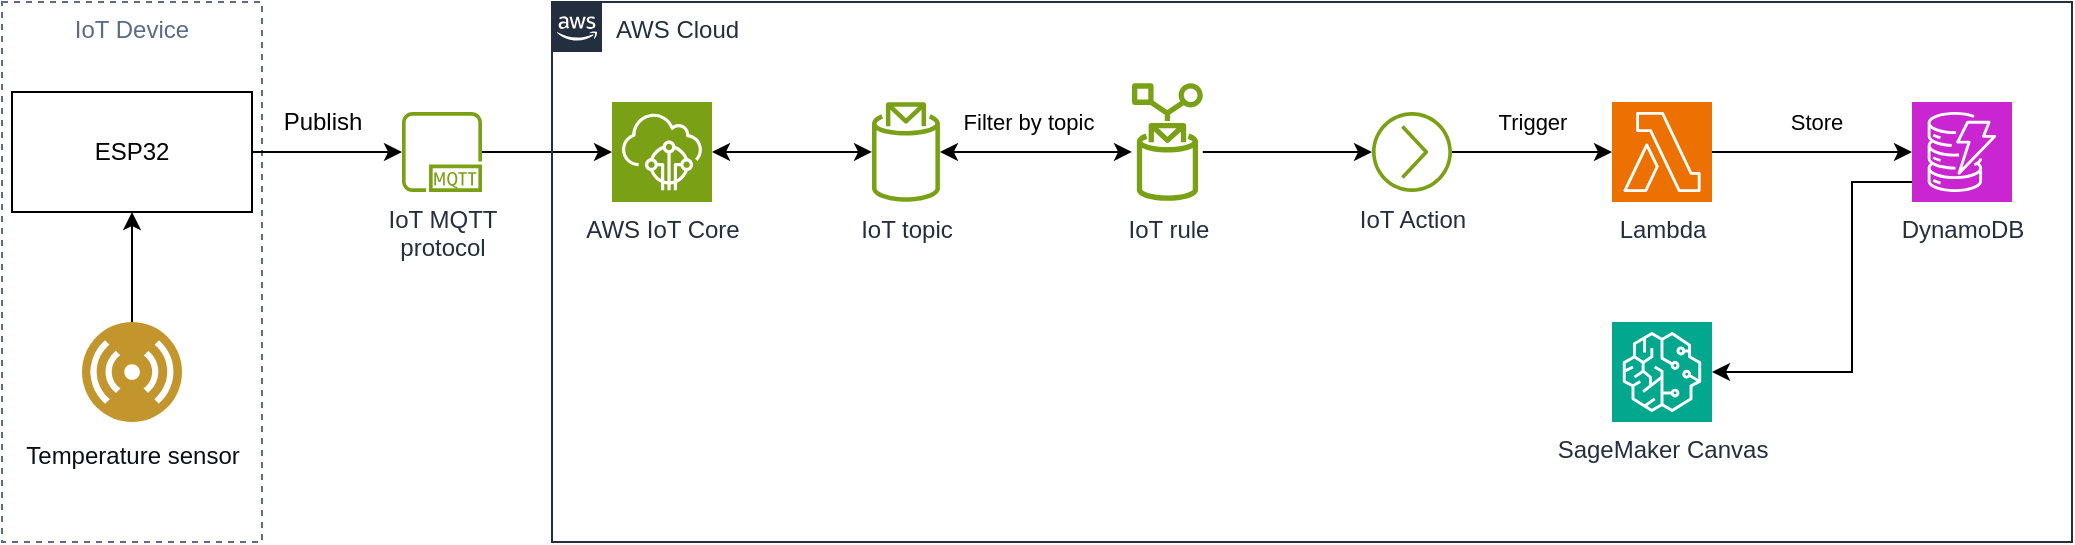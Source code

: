 <mxfile version="24.7.17">
  <diagram name="Page-1" id="6-AEnYXzVyYXW8w1BBr7">
    <mxGraphModel dx="1736" dy="638" grid="1" gridSize="10" guides="1" tooltips="1" connect="1" arrows="1" fold="1" page="1" pageScale="1" pageWidth="850" pageHeight="1100" math="0" shadow="0">
      <root>
        <mxCell id="0" />
        <mxCell id="1" parent="0" />
        <mxCell id="yKVFeZzlw9dIkUo7HsWC-3" value="IoT Device" style="fillColor=none;strokeColor=#5A6C86;dashed=1;verticalAlign=top;fontStyle=0;fontColor=#5A6C86;whiteSpace=wrap;html=1;" vertex="1" parent="1">
          <mxGeometry x="225" y="60" width="130" height="270" as="geometry" />
        </mxCell>
        <mxCell id="yKVFeZzlw9dIkUo7HsWC-29" style="edgeStyle=orthogonalEdgeStyle;rounded=0;orthogonalLoop=1;jettySize=auto;html=1;" edge="1" parent="1" source="yKVFeZzlw9dIkUo7HsWC-2" target="yKVFeZzlw9dIkUo7HsWC-10">
          <mxGeometry relative="1" as="geometry" />
        </mxCell>
        <mxCell id="yKVFeZzlw9dIkUo7HsWC-2" value="&lt;div&gt;ESP32&lt;/div&gt;" style="rounded=0;whiteSpace=wrap;html=1;" vertex="1" parent="1">
          <mxGeometry x="230" y="105" width="120" height="60" as="geometry" />
        </mxCell>
        <mxCell id="yKVFeZzlw9dIkUo7HsWC-9" style="edgeStyle=orthogonalEdgeStyle;rounded=0;orthogonalLoop=1;jettySize=auto;html=1;" edge="1" parent="1" source="yKVFeZzlw9dIkUo7HsWC-5" target="yKVFeZzlw9dIkUo7HsWC-2">
          <mxGeometry relative="1" as="geometry" />
        </mxCell>
        <mxCell id="yKVFeZzlw9dIkUo7HsWC-5" value="&lt;p style=&quot;line-height: 0%;&quot;&gt;&lt;font color=&quot;#091019&quot;&gt;Temperature sensor&lt;/font&gt;&lt;/p&gt;" style="image;aspect=fixed;perimeter=ellipsePerimeter;html=1;align=center;shadow=0;dashed=0;fontColor=#4277BB;labelBackgroundColor=default;fontSize=12;spacingTop=0;image=img/lib/ibm/users/sensor.svg;flipV=0;flipH=1;labelPosition=center;verticalLabelPosition=bottom;verticalAlign=top;textDirection=ltr;spacing=0;" vertex="1" parent="1">
          <mxGeometry x="265" y="220" width="50" height="50" as="geometry" />
        </mxCell>
        <mxCell id="yKVFeZzlw9dIkUo7HsWC-30" style="edgeStyle=orthogonalEdgeStyle;rounded=0;orthogonalLoop=1;jettySize=auto;html=1;" edge="1" parent="1" source="yKVFeZzlw9dIkUo7HsWC-10" target="yKVFeZzlw9dIkUo7HsWC-14">
          <mxGeometry relative="1" as="geometry" />
        </mxCell>
        <mxCell id="yKVFeZzlw9dIkUo7HsWC-10" value="IoT MQTT&lt;br&gt;protocol" style="sketch=0;outlineConnect=0;fontColor=#232F3E;gradientColor=none;fillColor=#7AA116;strokeColor=none;dashed=0;verticalLabelPosition=bottom;verticalAlign=top;align=center;html=1;fontSize=12;fontStyle=0;aspect=fixed;pointerEvents=1;shape=mxgraph.aws4.mqtt_protocol;" vertex="1" parent="1">
          <mxGeometry x="425" y="115" width="40" height="40" as="geometry" />
        </mxCell>
        <mxCell id="yKVFeZzlw9dIkUo7HsWC-12" value="Publish" style="text;html=1;align=center;verticalAlign=middle;resizable=0;points=[];autosize=1;strokeColor=none;fillColor=none;" vertex="1" parent="1">
          <mxGeometry x="355" y="105" width="60" height="30" as="geometry" />
        </mxCell>
        <mxCell id="yKVFeZzlw9dIkUo7HsWC-13" value="AWS Cloud" style="points=[[0,0],[0.25,0],[0.5,0],[0.75,0],[1,0],[1,0.25],[1,0.5],[1,0.75],[1,1],[0.75,1],[0.5,1],[0.25,1],[0,1],[0,0.75],[0,0.5],[0,0.25]];outlineConnect=0;gradientColor=none;html=1;whiteSpace=wrap;fontSize=12;fontStyle=0;container=1;pointerEvents=0;collapsible=0;recursiveResize=0;shape=mxgraph.aws4.group;grIcon=mxgraph.aws4.group_aws_cloud_alt;strokeColor=#232F3E;fillColor=none;verticalAlign=top;align=left;spacingLeft=30;fontColor=#232F3E;dashed=0;" vertex="1" parent="1">
          <mxGeometry x="500" y="60" width="760" height="270" as="geometry" />
        </mxCell>
        <mxCell id="yKVFeZzlw9dIkUo7HsWC-17" style="edgeStyle=orthogonalEdgeStyle;rounded=0;orthogonalLoop=1;jettySize=auto;html=1;startArrow=classic;startFill=1;" edge="1" parent="yKVFeZzlw9dIkUo7HsWC-13" source="yKVFeZzlw9dIkUo7HsWC-14" target="yKVFeZzlw9dIkUo7HsWC-16">
          <mxGeometry relative="1" as="geometry" />
        </mxCell>
        <mxCell id="yKVFeZzlw9dIkUo7HsWC-14" value="AWS IoT Core" style="sketch=0;points=[[0,0,0],[0.25,0,0],[0.5,0,0],[0.75,0,0],[1,0,0],[0,1,0],[0.25,1,0],[0.5,1,0],[0.75,1,0],[1,1,0],[0,0.25,0],[0,0.5,0],[0,0.75,0],[1,0.25,0],[1,0.5,0],[1,0.75,0]];outlineConnect=0;fontColor=#232F3E;fillColor=#7AA116;strokeColor=#ffffff;dashed=0;verticalLabelPosition=bottom;verticalAlign=top;align=center;html=1;fontSize=12;fontStyle=0;aspect=fixed;shape=mxgraph.aws4.resourceIcon;resIcon=mxgraph.aws4.iot_core;" vertex="1" parent="yKVFeZzlw9dIkUo7HsWC-13">
          <mxGeometry x="30" y="50" width="50" height="50" as="geometry" />
        </mxCell>
        <mxCell id="yKVFeZzlw9dIkUo7HsWC-18" style="edgeStyle=orthogonalEdgeStyle;rounded=0;orthogonalLoop=1;jettySize=auto;html=1;startArrow=classic;startFill=1;" edge="1" parent="yKVFeZzlw9dIkUo7HsWC-13" source="yKVFeZzlw9dIkUo7HsWC-16" target="yKVFeZzlw9dIkUo7HsWC-15">
          <mxGeometry relative="1" as="geometry">
            <Array as="points">
              <mxPoint x="270" y="75" />
              <mxPoint x="270" y="75" />
            </Array>
          </mxGeometry>
        </mxCell>
        <mxCell id="yKVFeZzlw9dIkUo7HsWC-19" value="Filter by topic" style="edgeLabel;html=1;align=center;verticalAlign=middle;resizable=0;points=[];" vertex="1" connectable="0" parent="yKVFeZzlw9dIkUo7HsWC-18">
          <mxGeometry x="-0.093" relative="1" as="geometry">
            <mxPoint y="-15" as="offset" />
          </mxGeometry>
        </mxCell>
        <mxCell id="yKVFeZzlw9dIkUo7HsWC-16" value="IoT topic" style="sketch=0;outlineConnect=0;fontColor=#232F3E;gradientColor=none;fillColor=#7AA116;strokeColor=none;dashed=0;verticalLabelPosition=bottom;verticalAlign=top;align=center;html=1;fontSize=12;fontStyle=0;aspect=fixed;pointerEvents=1;shape=mxgraph.aws4.topic_2;" vertex="1" parent="yKVFeZzlw9dIkUo7HsWC-13">
          <mxGeometry x="160" y="50" width="33.97" height="50" as="geometry" />
        </mxCell>
        <mxCell id="yKVFeZzlw9dIkUo7HsWC-22" style="edgeStyle=orthogonalEdgeStyle;rounded=0;orthogonalLoop=1;jettySize=auto;html=1;" edge="1" parent="yKVFeZzlw9dIkUo7HsWC-13" source="yKVFeZzlw9dIkUo7HsWC-15" target="yKVFeZzlw9dIkUo7HsWC-20">
          <mxGeometry relative="1" as="geometry">
            <Array as="points">
              <mxPoint x="340" y="75" />
              <mxPoint x="340" y="75" />
            </Array>
          </mxGeometry>
        </mxCell>
        <mxCell id="yKVFeZzlw9dIkUo7HsWC-15" value="&lt;div&gt;IoT rule&lt;/div&gt;" style="sketch=0;outlineConnect=0;fontColor=#232F3E;gradientColor=none;fillColor=#7AA116;strokeColor=none;dashed=0;verticalLabelPosition=bottom;verticalAlign=top;align=center;html=1;fontSize=12;fontStyle=0;aspect=fixed;pointerEvents=1;shape=mxgraph.aws4.rule;" vertex="1" parent="yKVFeZzlw9dIkUo7HsWC-13">
          <mxGeometry x="290" y="40" width="35.39" height="60" as="geometry" />
        </mxCell>
        <mxCell id="yKVFeZzlw9dIkUo7HsWC-20" value="&lt;div&gt;IoT Action&lt;/div&gt;" style="sketch=0;outlineConnect=0;fontColor=#232F3E;gradientColor=none;fillColor=#7AA116;strokeColor=none;dashed=0;verticalLabelPosition=bottom;verticalAlign=top;align=center;html=1;fontSize=12;fontStyle=0;aspect=fixed;pointerEvents=1;shape=mxgraph.aws4.action;" vertex="1" parent="yKVFeZzlw9dIkUo7HsWC-13">
          <mxGeometry x="410" y="55" width="40" height="40" as="geometry" />
        </mxCell>
        <mxCell id="yKVFeZzlw9dIkUo7HsWC-23" value="Lambda" style="sketch=0;points=[[0,0,0],[0.25,0,0],[0.5,0,0],[0.75,0,0],[1,0,0],[0,1,0],[0.25,1,0],[0.5,1,0],[0.75,1,0],[1,1,0],[0,0.25,0],[0,0.5,0],[0,0.75,0],[1,0.25,0],[1,0.5,0],[1,0.75,0]];outlineConnect=0;fontColor=#232F3E;fillColor=#ED7100;strokeColor=#ffffff;dashed=0;verticalLabelPosition=bottom;verticalAlign=top;align=center;html=1;fontSize=12;fontStyle=0;aspect=fixed;shape=mxgraph.aws4.resourceIcon;resIcon=mxgraph.aws4.lambda;" vertex="1" parent="yKVFeZzlw9dIkUo7HsWC-13">
          <mxGeometry x="530" y="50" width="50" height="50" as="geometry" />
        </mxCell>
        <mxCell id="yKVFeZzlw9dIkUo7HsWC-24" style="edgeStyle=orthogonalEdgeStyle;rounded=0;orthogonalLoop=1;jettySize=auto;html=1;entryX=0;entryY=0.5;entryDx=0;entryDy=0;entryPerimeter=0;" edge="1" parent="yKVFeZzlw9dIkUo7HsWC-13" source="yKVFeZzlw9dIkUo7HsWC-20" target="yKVFeZzlw9dIkUo7HsWC-23">
          <mxGeometry relative="1" as="geometry" />
        </mxCell>
        <mxCell id="yKVFeZzlw9dIkUo7HsWC-25" value="Trigger" style="edgeLabel;html=1;align=center;verticalAlign=middle;resizable=0;points=[];" vertex="1" connectable="0" parent="yKVFeZzlw9dIkUo7HsWC-24">
          <mxGeometry x="-0.003" relative="1" as="geometry">
            <mxPoint y="-15" as="offset" />
          </mxGeometry>
        </mxCell>
        <mxCell id="yKVFeZzlw9dIkUo7HsWC-26" value="DynamoDB" style="sketch=0;points=[[0,0,0],[0.25,0,0],[0.5,0,0],[0.75,0,0],[1,0,0],[0,1,0],[0.25,1,0],[0.5,1,0],[0.75,1,0],[1,1,0],[0,0.25,0],[0,0.5,0],[0,0.75,0],[1,0.25,0],[1,0.5,0],[1,0.75,0]];outlineConnect=0;fontColor=#232F3E;fillColor=#C925D1;strokeColor=#ffffff;dashed=0;verticalLabelPosition=bottom;verticalAlign=top;align=center;html=1;fontSize=12;fontStyle=0;aspect=fixed;shape=mxgraph.aws4.resourceIcon;resIcon=mxgraph.aws4.dynamodb;" vertex="1" parent="yKVFeZzlw9dIkUo7HsWC-13">
          <mxGeometry x="680" y="50" width="50" height="50" as="geometry" />
        </mxCell>
        <mxCell id="yKVFeZzlw9dIkUo7HsWC-27" style="edgeStyle=orthogonalEdgeStyle;rounded=0;orthogonalLoop=1;jettySize=auto;html=1;" edge="1" parent="yKVFeZzlw9dIkUo7HsWC-13" source="yKVFeZzlw9dIkUo7HsWC-23" target="yKVFeZzlw9dIkUo7HsWC-26">
          <mxGeometry relative="1" as="geometry" />
        </mxCell>
        <mxCell id="yKVFeZzlw9dIkUo7HsWC-28" value="Store" style="edgeLabel;html=1;align=center;verticalAlign=middle;resizable=0;points=[];" vertex="1" connectable="0" parent="yKVFeZzlw9dIkUo7HsWC-27">
          <mxGeometry x="0.043" y="-2" relative="1" as="geometry">
            <mxPoint y="-17" as="offset" />
          </mxGeometry>
        </mxCell>
        <mxCell id="yKVFeZzlw9dIkUo7HsWC-31" value="SageMaker Canvas" style="sketch=0;points=[[0,0,0],[0.25,0,0],[0.5,0,0],[0.75,0,0],[1,0,0],[0,1,0],[0.25,1,0],[0.5,1,0],[0.75,1,0],[1,1,0],[0,0.25,0],[0,0.5,0],[0,0.75,0],[1,0.25,0],[1,0.5,0],[1,0.75,0]];outlineConnect=0;fontColor=#232F3E;fillColor=#01A88D;strokeColor=#ffffff;dashed=0;verticalLabelPosition=bottom;verticalAlign=top;align=center;html=1;fontSize=12;fontStyle=0;aspect=fixed;shape=mxgraph.aws4.resourceIcon;resIcon=mxgraph.aws4.sagemaker;" vertex="1" parent="yKVFeZzlw9dIkUo7HsWC-13">
          <mxGeometry x="530" y="160" width="50" height="50" as="geometry" />
        </mxCell>
        <mxCell id="yKVFeZzlw9dIkUo7HsWC-32" style="edgeStyle=orthogonalEdgeStyle;rounded=0;orthogonalLoop=1;jettySize=auto;html=1;entryX=1;entryY=0.5;entryDx=0;entryDy=0;entryPerimeter=0;" edge="1" parent="yKVFeZzlw9dIkUo7HsWC-13" source="yKVFeZzlw9dIkUo7HsWC-26" target="yKVFeZzlw9dIkUo7HsWC-31">
          <mxGeometry relative="1" as="geometry">
            <mxPoint x="660" y="90" as="sourcePoint" />
            <Array as="points">
              <mxPoint x="650" y="90" />
              <mxPoint x="650" y="185" />
            </Array>
          </mxGeometry>
        </mxCell>
      </root>
    </mxGraphModel>
  </diagram>
</mxfile>
